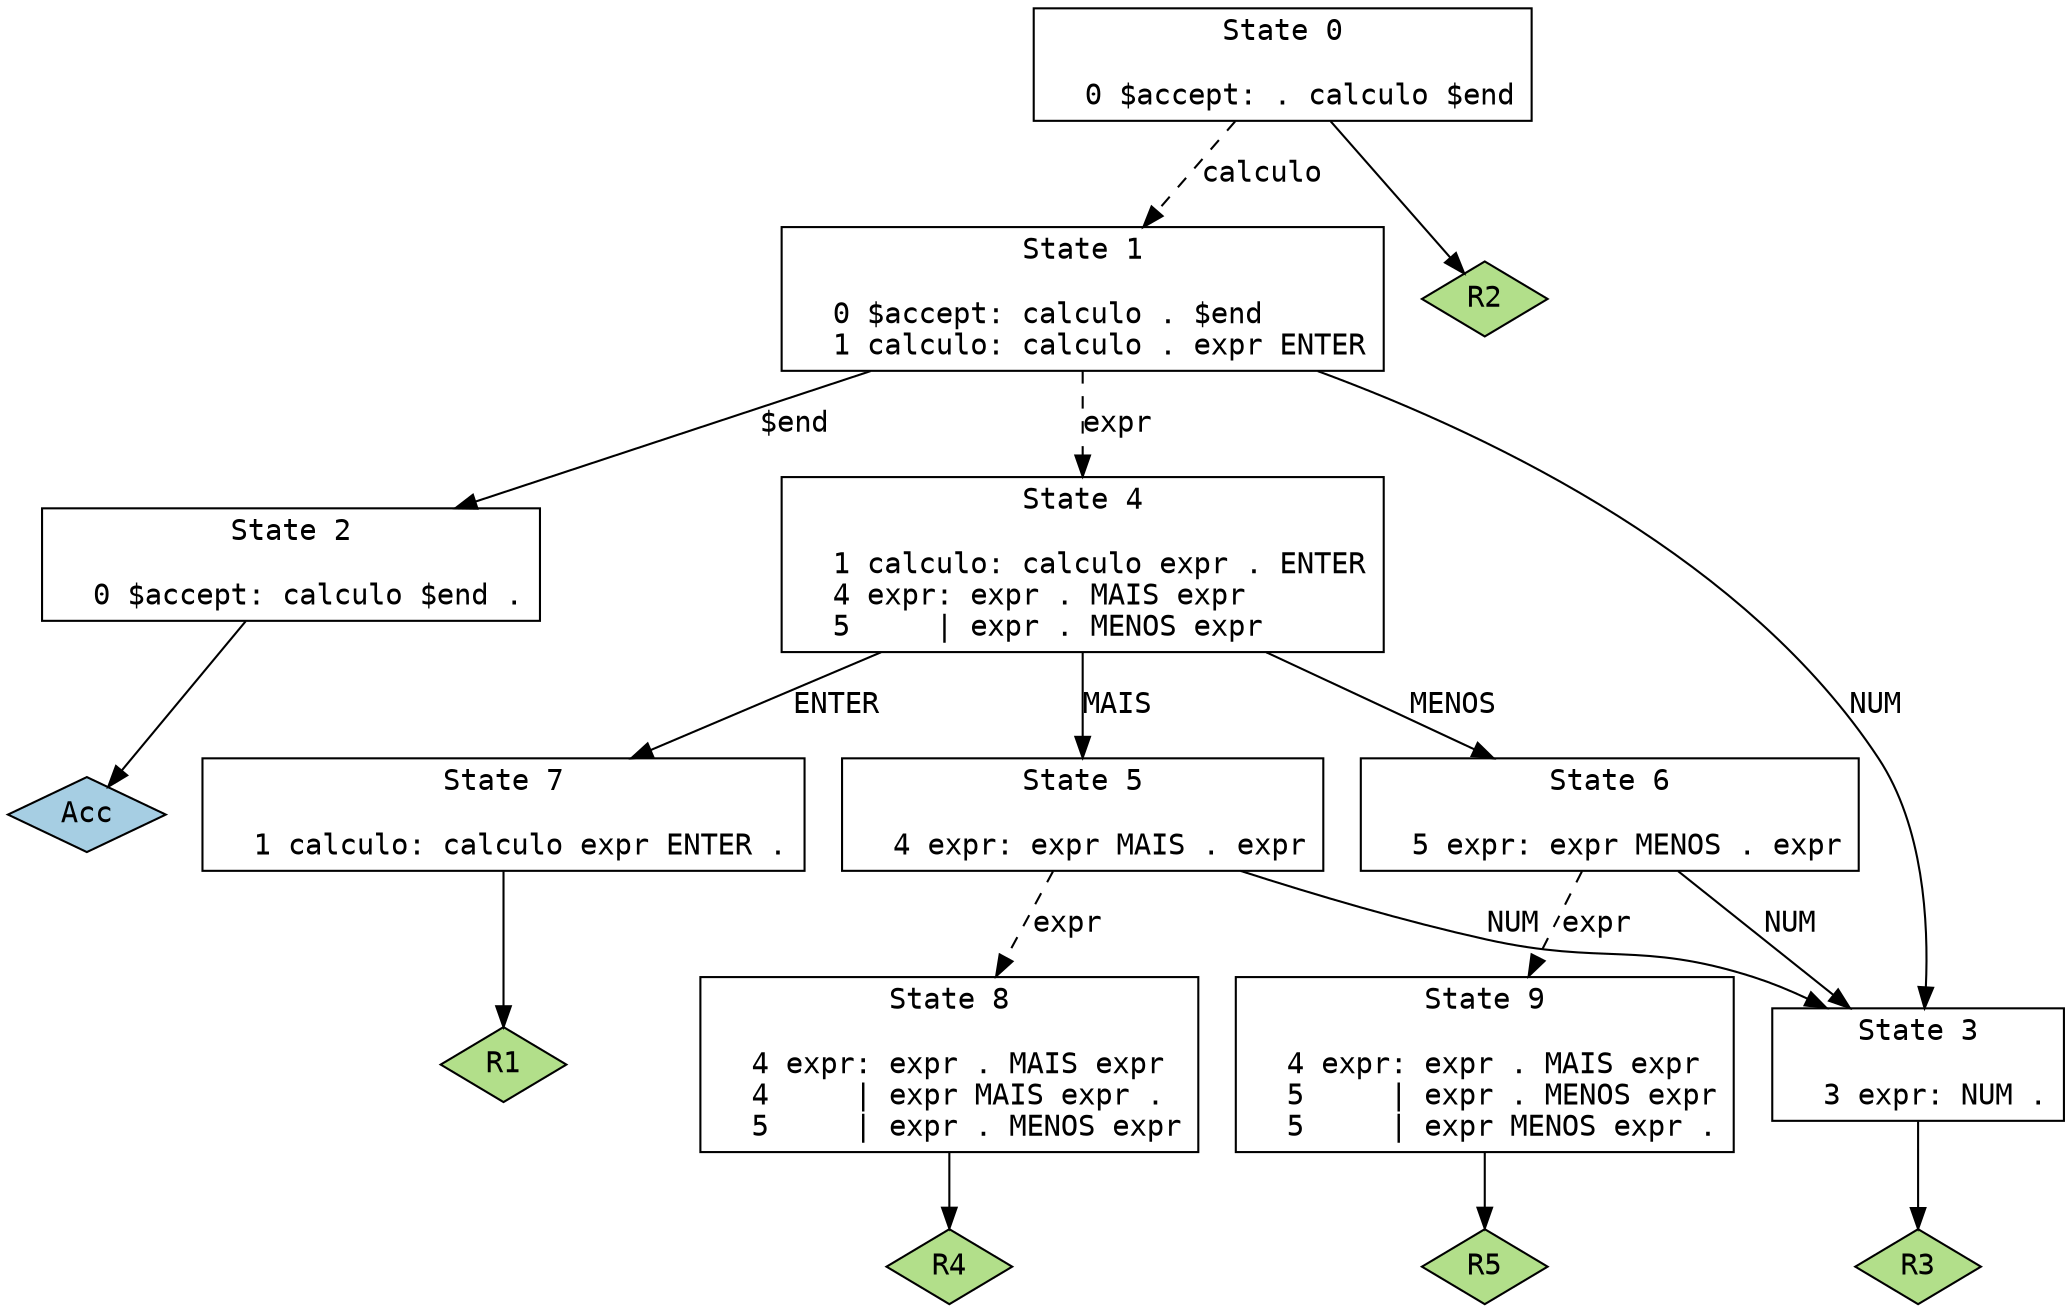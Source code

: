 // Generated by GNU Bison 3.5.1.
// Report bugs to <bug-bison@gnu.org>.
// Home page: <https://www.gnu.org/software/bison/>.

digraph "calc.y"
{
  node [fontname = courier, shape = box, colorscheme = paired6]
  edge [fontname = courier]

  0 [label="State 0\n\l  0 $accept: . calculo $end\l"]
  0 -> 1 [style=dashed label="calculo"]
  0 -> "0R2" [style=solid]
 "0R2" [label="R2", fillcolor=3, shape=diamond, style=filled]
  1 [label="State 1\n\l  0 $accept: calculo . $end\l  1 calculo: calculo . expr ENTER\l"]
  1 -> 2 [style=solid label="$end"]
  1 -> 3 [style=solid label="NUM"]
  1 -> 4 [style=dashed label="expr"]
  2 [label="State 2\n\l  0 $accept: calculo $end .\l"]
  2 -> "2R0" [style=solid]
 "2R0" [label="Acc", fillcolor=1, shape=diamond, style=filled]
  3 [label="State 3\n\l  3 expr: NUM .\l"]
  3 -> "3R3" [style=solid]
 "3R3" [label="R3", fillcolor=3, shape=diamond, style=filled]
  4 [label="State 4\n\l  1 calculo: calculo expr . ENTER\l  4 expr: expr . MAIS expr\l  5     | expr . MENOS expr\l"]
  4 -> 5 [style=solid label="MAIS"]
  4 -> 6 [style=solid label="MENOS"]
  4 -> 7 [style=solid label="ENTER"]
  5 [label="State 5\n\l  4 expr: expr MAIS . expr\l"]
  5 -> 3 [style=solid label="NUM"]
  5 -> 8 [style=dashed label="expr"]
  6 [label="State 6\n\l  5 expr: expr MENOS . expr\l"]
  6 -> 3 [style=solid label="NUM"]
  6 -> 9 [style=dashed label="expr"]
  7 [label="State 7\n\l  1 calculo: calculo expr ENTER .\l"]
  7 -> "7R1" [style=solid]
 "7R1" [label="R1", fillcolor=3, shape=diamond, style=filled]
  8 [label="State 8\n\l  4 expr: expr . MAIS expr\l  4     | expr MAIS expr .\l  5     | expr . MENOS expr\l"]
  8 -> "8R4" [style=solid]
 "8R4" [label="R4", fillcolor=3, shape=diamond, style=filled]
  9 [label="State 9\n\l  4 expr: expr . MAIS expr\l  5     | expr . MENOS expr\l  5     | expr MENOS expr .\l"]
  9 -> "9R5" [style=solid]
 "9R5" [label="R5", fillcolor=3, shape=diamond, style=filled]
}
